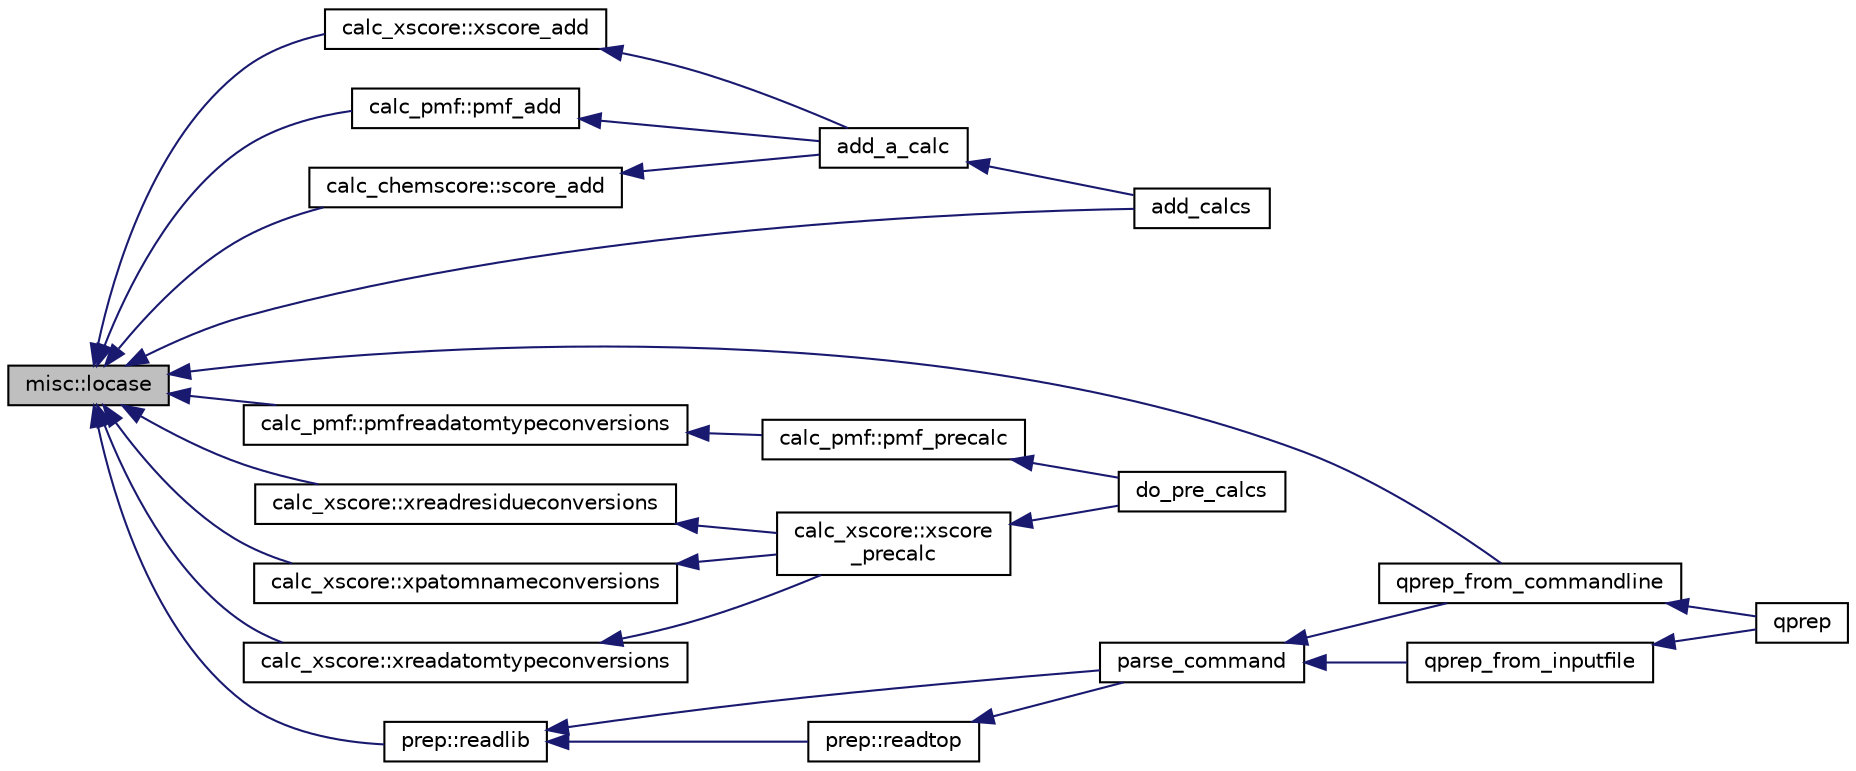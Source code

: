 digraph "misc::locase"
{
  edge [fontname="Helvetica",fontsize="10",labelfontname="Helvetica",labelfontsize="10"];
  node [fontname="Helvetica",fontsize="10",shape=record];
  rankdir="LR";
  Node1 [label="misc::locase",height=0.2,width=0.4,color="black", fillcolor="grey75", style="filled" fontcolor="black"];
  Node1 -> Node2 [dir="back",color="midnightblue",fontsize="10",style="solid",fontname="Helvetica"];
  Node2 [label="add_calcs",height=0.2,width=0.4,color="black", fillcolor="white", style="filled",URL="$qcalc_8f90.html#acaadc7e7a89c09e2f5d003ad5dca1672"];
  Node1 -> Node3 [dir="back",color="midnightblue",fontsize="10",style="solid",fontname="Helvetica"];
  Node3 [label="calc_pmf::pmf_add",height=0.2,width=0.4,color="black", fillcolor="white", style="filled",URL="$classcalc__pmf.html#a4caf9759f3678b95aaa1f48fba8eb333"];
  Node3 -> Node4 [dir="back",color="midnightblue",fontsize="10",style="solid",fontname="Helvetica"];
  Node4 [label="add_a_calc",height=0.2,width=0.4,color="black", fillcolor="white", style="filled",URL="$qcalc_8f90.html#acb44d1dc6dd86deefc875c180bc5703e"];
  Node4 -> Node2 [dir="back",color="midnightblue",fontsize="10",style="solid",fontname="Helvetica"];
  Node1 -> Node5 [dir="back",color="midnightblue",fontsize="10",style="solid",fontname="Helvetica"];
  Node5 [label="calc_pmf::pmfreadatomtypeconversions",height=0.2,width=0.4,color="black", fillcolor="white", style="filled",URL="$classcalc__pmf.html#ab388d577f0dbb88865c1c9d4366e45be"];
  Node5 -> Node6 [dir="back",color="midnightblue",fontsize="10",style="solid",fontname="Helvetica"];
  Node6 [label="calc_pmf::pmf_precalc",height=0.2,width=0.4,color="black", fillcolor="white", style="filled",URL="$classcalc__pmf.html#a15f551fc2681bc20e67c32c26f0e6213"];
  Node6 -> Node7 [dir="back",color="midnightblue",fontsize="10",style="solid",fontname="Helvetica"];
  Node7 [label="do_pre_calcs",height=0.2,width=0.4,color="black", fillcolor="white", style="filled",URL="$qcalc_8f90.html#a6de35d783d8e2c1ffead6a9dbf61ebb6"];
  Node1 -> Node8 [dir="back",color="midnightblue",fontsize="10",style="solid",fontname="Helvetica"];
  Node8 [label="qprep_from_commandline",height=0.2,width=0.4,color="black", fillcolor="white", style="filled",URL="$qprep_8f90.html#a509741b66578d6d76b269d0f98128910"];
  Node8 -> Node9 [dir="back",color="midnightblue",fontsize="10",style="solid",fontname="Helvetica"];
  Node9 [label="qprep",height=0.2,width=0.4,color="black", fillcolor="white", style="filled",URL="$qprep_8f90.html#a252292cf2c64796a48ab29aae4920d15"];
  Node1 -> Node10 [dir="back",color="midnightblue",fontsize="10",style="solid",fontname="Helvetica"];
  Node10 [label="prep::readlib",height=0.2,width=0.4,color="black", fillcolor="white", style="filled",URL="$classprep.html#a5416ced67e818030602fa86ed687ac6b"];
  Node10 -> Node11 [dir="back",color="midnightblue",fontsize="10",style="solid",fontname="Helvetica"];
  Node11 [label="prep::readtop",height=0.2,width=0.4,color="black", fillcolor="white", style="filled",URL="$classprep.html#a59d775f3eb60a2041f8a27c882d3bc70"];
  Node11 -> Node12 [dir="back",color="midnightblue",fontsize="10",style="solid",fontname="Helvetica"];
  Node12 [label="parse_command",height=0.2,width=0.4,color="black", fillcolor="white", style="filled",URL="$qprep_8f90.html#add7d58759b8d0826b87051647135e024"];
  Node12 -> Node8 [dir="back",color="midnightblue",fontsize="10",style="solid",fontname="Helvetica"];
  Node12 -> Node13 [dir="back",color="midnightblue",fontsize="10",style="solid",fontname="Helvetica"];
  Node13 [label="qprep_from_inputfile",height=0.2,width=0.4,color="black", fillcolor="white", style="filled",URL="$qprep_8f90.html#aae7f6285ebd5705125725dcda622efd5"];
  Node13 -> Node9 [dir="back",color="midnightblue",fontsize="10",style="solid",fontname="Helvetica"];
  Node10 -> Node12 [dir="back",color="midnightblue",fontsize="10",style="solid",fontname="Helvetica"];
  Node1 -> Node14 [dir="back",color="midnightblue",fontsize="10",style="solid",fontname="Helvetica"];
  Node14 [label="calc_chemscore::score_add",height=0.2,width=0.4,color="black", fillcolor="white", style="filled",URL="$classcalc__chemscore.html#a8ac120993f6d7fd6a2d13d1de1ef8a04"];
  Node14 -> Node4 [dir="back",color="midnightblue",fontsize="10",style="solid",fontname="Helvetica"];
  Node1 -> Node15 [dir="back",color="midnightblue",fontsize="10",style="solid",fontname="Helvetica"];
  Node15 [label="calc_xscore::xpatomnameconversions",height=0.2,width=0.4,color="black", fillcolor="white", style="filled",URL="$classcalc__xscore.html#a8e1bd4c81da5b457b1ba09dfd030247a"];
  Node15 -> Node16 [dir="back",color="midnightblue",fontsize="10",style="solid",fontname="Helvetica"];
  Node16 [label="calc_xscore::xscore\l_precalc",height=0.2,width=0.4,color="black", fillcolor="white", style="filled",URL="$classcalc__xscore.html#a1dd20b02356cb3c99283799d1030d1ba"];
  Node16 -> Node7 [dir="back",color="midnightblue",fontsize="10",style="solid",fontname="Helvetica"];
  Node1 -> Node17 [dir="back",color="midnightblue",fontsize="10",style="solid",fontname="Helvetica"];
  Node17 [label="calc_xscore::xreadatomtypeconversions",height=0.2,width=0.4,color="black", fillcolor="white", style="filled",URL="$classcalc__xscore.html#acc95a504ed30541bd4b1af420cdbe89e"];
  Node17 -> Node16 [dir="back",color="midnightblue",fontsize="10",style="solid",fontname="Helvetica"];
  Node1 -> Node18 [dir="back",color="midnightblue",fontsize="10",style="solid",fontname="Helvetica"];
  Node18 [label="calc_xscore::xreadresidueconversions",height=0.2,width=0.4,color="black", fillcolor="white", style="filled",URL="$classcalc__xscore.html#a639279bce21a4a68fbecab09a523428b"];
  Node18 -> Node16 [dir="back",color="midnightblue",fontsize="10",style="solid",fontname="Helvetica"];
  Node1 -> Node19 [dir="back",color="midnightblue",fontsize="10",style="solid",fontname="Helvetica"];
  Node19 [label="calc_xscore::xscore_add",height=0.2,width=0.4,color="black", fillcolor="white", style="filled",URL="$classcalc__xscore.html#a54166bda8a73b7847edce41e4b3268d5"];
  Node19 -> Node4 [dir="back",color="midnightblue",fontsize="10",style="solid",fontname="Helvetica"];
}
